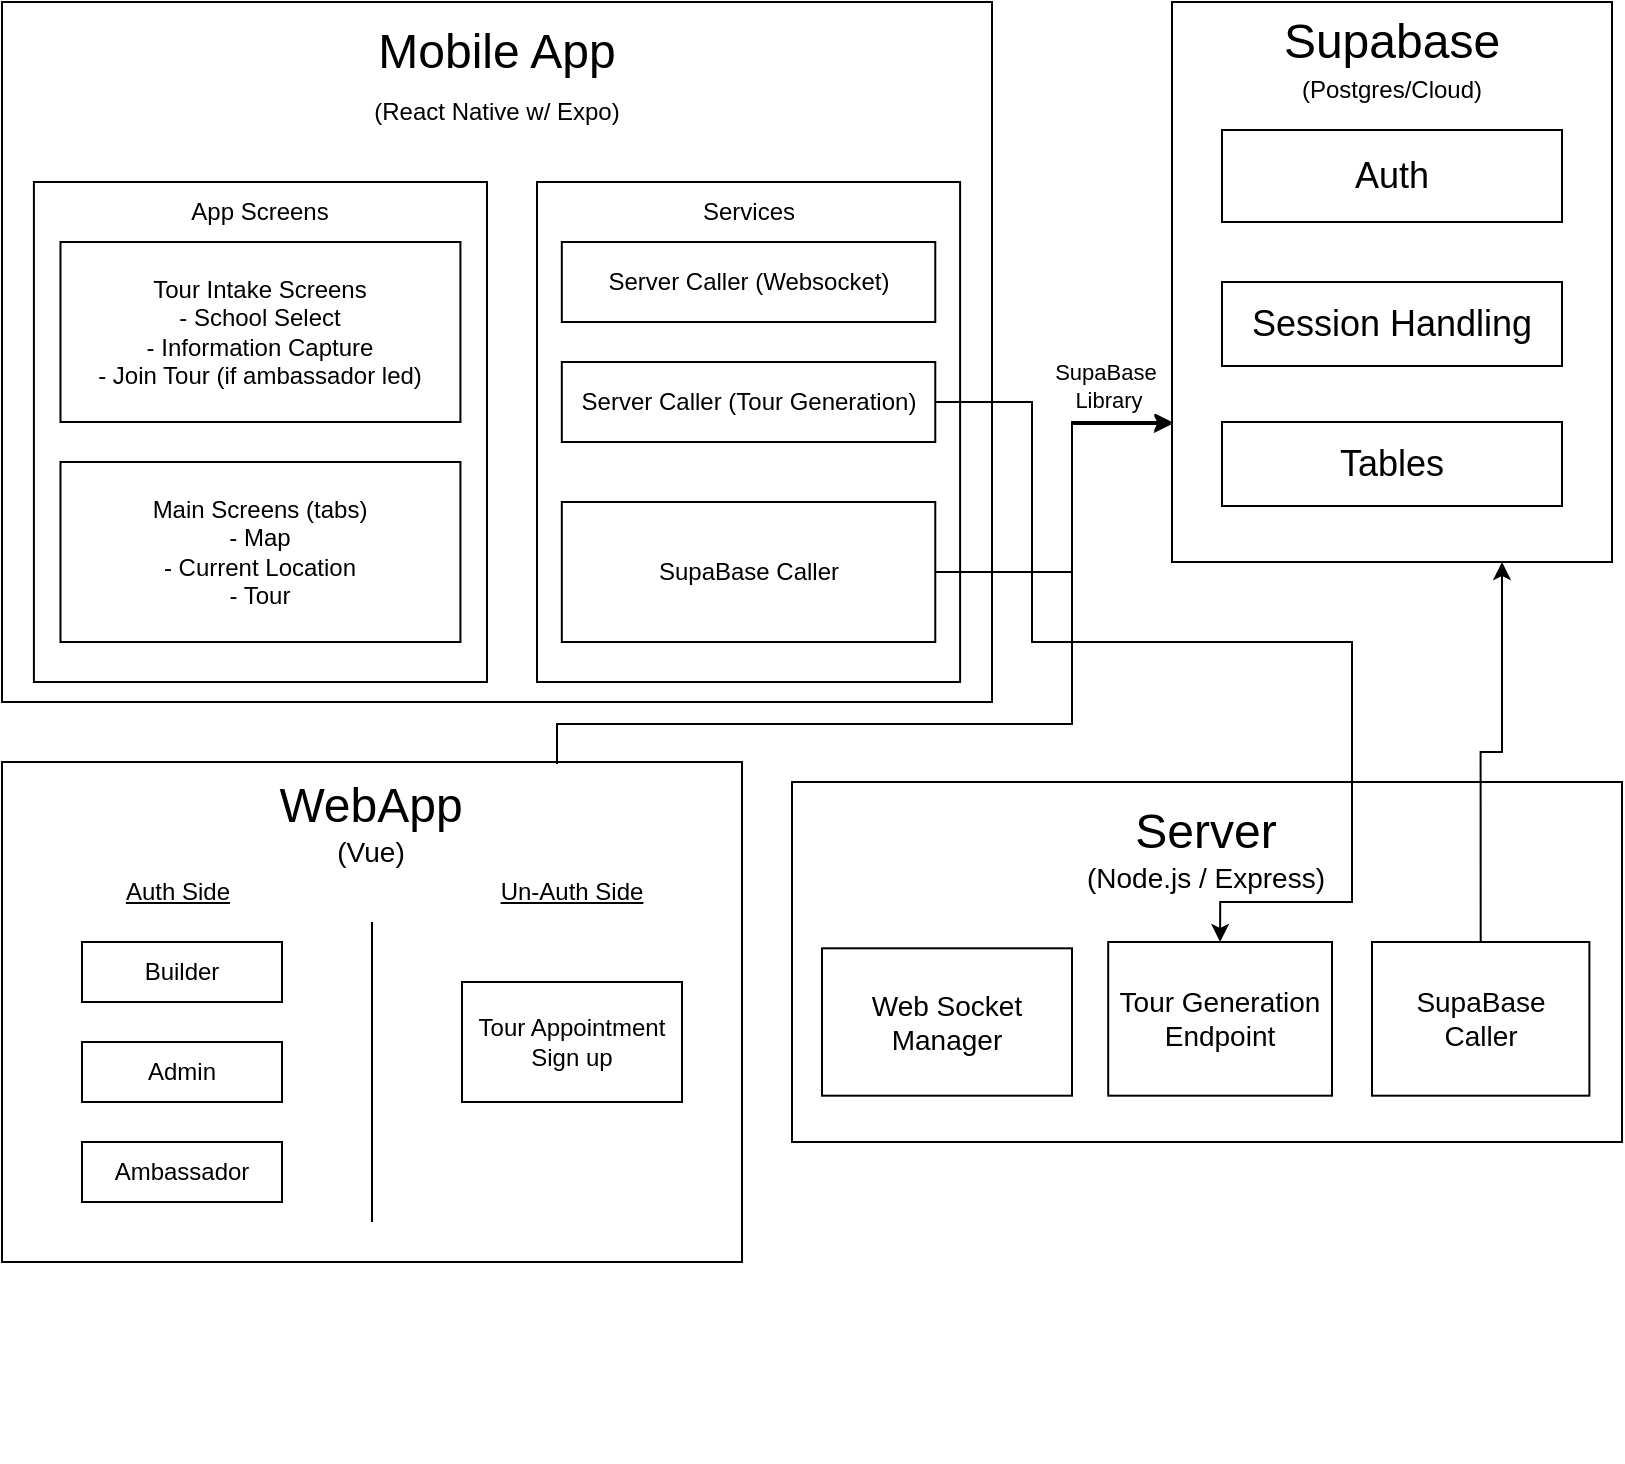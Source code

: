 <mxfile version="28.2.0">
  <diagram name="Page-1" id="MAV6HC6_jgMQOxzPLh2g">
    <mxGraphModel dx="1830" dy="869" grid="1" gridSize="10" guides="1" tooltips="1" connect="1" arrows="1" fold="1" page="1" pageScale="1" pageWidth="850" pageHeight="1100" math="0" shadow="0">
      <root>
        <mxCell id="0" />
        <mxCell id="1" parent="0" />
        <mxCell id="wD_a_n_78P6fpO60LEGA-5" value="" style="group" parent="1" vertex="1" connectable="0">
          <mxGeometry x="15" y="390" width="370" height="350" as="geometry" />
        </mxCell>
        <mxCell id="wD_a_n_78P6fpO60LEGA-6" value="" style="rounded=0;whiteSpace=wrap;html=1;" parent="wD_a_n_78P6fpO60LEGA-5" vertex="1">
          <mxGeometry width="370" height="250" as="geometry" />
        </mxCell>
        <mxCell id="wD_a_n_78P6fpO60LEGA-7" value="&lt;font style=&quot;font-size: 24px;&quot;&gt;WebApp&lt;/font&gt;&lt;div&gt;&lt;font style=&quot;font-size: 14px;&quot;&gt;(Vue)&lt;/font&gt;&lt;/div&gt;" style="text;html=1;align=center;verticalAlign=middle;whiteSpace=wrap;rounded=0;" parent="wD_a_n_78P6fpO60LEGA-5" vertex="1">
          <mxGeometry x="108.36" width="153.29" height="60" as="geometry" />
        </mxCell>
        <mxCell id="wD_a_n_78P6fpO60LEGA-14" value="" style="endArrow=none;html=1;rounded=0;" parent="wD_a_n_78P6fpO60LEGA-5" edge="1">
          <mxGeometry width="50" height="50" relative="1" as="geometry">
            <mxPoint x="185" y="80" as="sourcePoint" />
            <mxPoint x="185" y="230" as="targetPoint" />
          </mxGeometry>
        </mxCell>
        <mxCell id="wD_a_n_78P6fpO60LEGA-15" value="&lt;u&gt;Auth Side&lt;/u&gt;" style="text;html=1;align=center;verticalAlign=middle;whiteSpace=wrap;rounded=0;" parent="wD_a_n_78P6fpO60LEGA-5" vertex="1">
          <mxGeometry x="58" y="50" width="60" height="30" as="geometry" />
        </mxCell>
        <mxCell id="wD_a_n_78P6fpO60LEGA-16" value="&lt;u&gt;Un-Auth Side&lt;/u&gt;" style="text;html=1;align=center;verticalAlign=middle;whiteSpace=wrap;rounded=0;" parent="wD_a_n_78P6fpO60LEGA-5" vertex="1">
          <mxGeometry x="240" y="50" width="90" height="30" as="geometry" />
        </mxCell>
        <mxCell id="wD_a_n_78P6fpO60LEGA-17" value="Builder" style="rounded=0;whiteSpace=wrap;html=1;" parent="wD_a_n_78P6fpO60LEGA-5" vertex="1">
          <mxGeometry x="40" y="90" width="100" height="30" as="geometry" />
        </mxCell>
        <mxCell id="wD_a_n_78P6fpO60LEGA-26" value="Admin" style="rounded=0;whiteSpace=wrap;html=1;" parent="wD_a_n_78P6fpO60LEGA-5" vertex="1">
          <mxGeometry x="40" y="140" width="100" height="30" as="geometry" />
        </mxCell>
        <mxCell id="wD_a_n_78P6fpO60LEGA-27" value="Ambassador" style="rounded=0;whiteSpace=wrap;html=1;" parent="wD_a_n_78P6fpO60LEGA-5" vertex="1">
          <mxGeometry x="40" y="190" width="100" height="30" as="geometry" />
        </mxCell>
        <mxCell id="wD_a_n_78P6fpO60LEGA-29" value="Tour Appointment Sign up" style="rounded=0;whiteSpace=wrap;html=1;" parent="wD_a_n_78P6fpO60LEGA-5" vertex="1">
          <mxGeometry x="230" y="110" width="110" height="60" as="geometry" />
        </mxCell>
        <mxCell id="wD_a_n_78P6fpO60LEGA-8" value="" style="group" parent="1" vertex="1" connectable="0">
          <mxGeometry x="600" y="10" width="220" height="280" as="geometry" />
        </mxCell>
        <mxCell id="wD_a_n_78P6fpO60LEGA-9" value="" style="rounded=0;whiteSpace=wrap;html=1;" parent="wD_a_n_78P6fpO60LEGA-8" vertex="1">
          <mxGeometry width="220" height="280" as="geometry" />
        </mxCell>
        <mxCell id="wD_a_n_78P6fpO60LEGA-10" value="&lt;span style=&quot;font-size: 24px;&quot;&gt;Supabase&lt;/span&gt;" style="text;html=1;align=center;verticalAlign=middle;whiteSpace=wrap;rounded=0;" parent="wD_a_n_78P6fpO60LEGA-8" vertex="1">
          <mxGeometry x="73.083" y="8" width="73.843" height="24.0" as="geometry" />
        </mxCell>
        <mxCell id="wD_a_n_78P6fpO60LEGA-48" value="(Postgres/Cloud)" style="text;html=1;align=center;verticalAlign=middle;whiteSpace=wrap;rounded=0;" parent="wD_a_n_78P6fpO60LEGA-8" vertex="1">
          <mxGeometry x="43.164" y="32" width="133.681" height="24.0" as="geometry" />
        </mxCell>
        <mxCell id="_fRwfhZrQ427-Lm1Yu9u-14" value="&lt;font style=&quot;font-size: 18px;&quot;&gt;Auth&lt;/font&gt;" style="rounded=0;whiteSpace=wrap;html=1;" vertex="1" parent="wD_a_n_78P6fpO60LEGA-8">
          <mxGeometry x="25" y="64" width="170" height="46" as="geometry" />
        </mxCell>
        <mxCell id="_fRwfhZrQ427-Lm1Yu9u-15" value="&lt;font style=&quot;font-size: 18px;&quot;&gt;Tables&lt;/font&gt;" style="rounded=0;whiteSpace=wrap;html=1;" vertex="1" parent="wD_a_n_78P6fpO60LEGA-8">
          <mxGeometry x="25" y="210" width="170" height="42" as="geometry" />
        </mxCell>
        <mxCell id="_fRwfhZrQ427-Lm1Yu9u-16" value="&lt;font style=&quot;font-size: 18px;&quot;&gt;Session Handling&lt;/font&gt;" style="rounded=0;whiteSpace=wrap;html=1;" vertex="1" parent="wD_a_n_78P6fpO60LEGA-8">
          <mxGeometry x="25" y="140" width="170" height="42" as="geometry" />
        </mxCell>
        <mxCell id="wD_a_n_78P6fpO60LEGA-11" value="" style="group" parent="1" vertex="1" connectable="0">
          <mxGeometry x="410" y="400" width="415" height="180" as="geometry" />
        </mxCell>
        <mxCell id="wD_a_n_78P6fpO60LEGA-12" value="" style="rounded=0;whiteSpace=wrap;html=1;" parent="wD_a_n_78P6fpO60LEGA-11" vertex="1">
          <mxGeometry width="415" height="180" as="geometry" />
        </mxCell>
        <mxCell id="wD_a_n_78P6fpO60LEGA-13" value="&lt;font style=&quot;font-size: 24px;&quot;&gt;Server&lt;/font&gt;&lt;div&gt;&lt;font style=&quot;font-size: 14px;&quot;&gt;(Node.js / Express)&lt;/font&gt;&lt;/div&gt;" style="text;html=1;align=center;verticalAlign=middle;whiteSpace=wrap;rounded=0;" parent="wD_a_n_78P6fpO60LEGA-11" vertex="1">
          <mxGeometry x="90.411" y="13.002" width="234.179" height="39.947" as="geometry" />
        </mxCell>
        <mxCell id="_fRwfhZrQ427-Lm1Yu9u-2" value="&lt;font style=&quot;font-size: 14px;&quot;&gt;Web Socket Manager&lt;/font&gt;" style="rounded=0;whiteSpace=wrap;html=1;" vertex="1" parent="wD_a_n_78P6fpO60LEGA-11">
          <mxGeometry x="15" y="83.16" width="125" height="73.68" as="geometry" />
        </mxCell>
        <mxCell id="_fRwfhZrQ427-Lm1Yu9u-29" value="&lt;font style=&quot;font-size: 14px;&quot;&gt;Tour Generation&lt;/font&gt;&lt;div&gt;&lt;font style=&quot;font-size: 14px;&quot;&gt;Endpoint&lt;/font&gt;&lt;/div&gt;" style="rounded=0;whiteSpace=wrap;html=1;" vertex="1" parent="wD_a_n_78P6fpO60LEGA-11">
          <mxGeometry x="158.1" y="80" width="111.9" height="76.84" as="geometry" />
        </mxCell>
        <mxCell id="_fRwfhZrQ427-Lm1Yu9u-31" value="&lt;span style=&quot;font-size: 14px;&quot;&gt;SupaBase&lt;/span&gt;&lt;div&gt;&lt;span style=&quot;font-size: 14px;&quot;&gt;Caller&lt;/span&gt;&lt;/div&gt;" style="rounded=0;whiteSpace=wrap;html=1;" vertex="1" parent="wD_a_n_78P6fpO60LEGA-11">
          <mxGeometry x="290" y="80" width="108.69" height="76.84" as="geometry" />
        </mxCell>
        <mxCell id="wD_a_n_78P6fpO60LEGA-3" value="" style="group" parent="1" vertex="1" connectable="0">
          <mxGeometry x="15" y="10" width="495" height="350" as="geometry" />
        </mxCell>
        <mxCell id="wD_a_n_78P6fpO60LEGA-1" value="" style="rounded=0;whiteSpace=wrap;html=1;movable=0;resizable=0;rotatable=0;deletable=0;editable=0;locked=1;connectable=0;" parent="wD_a_n_78P6fpO60LEGA-3" vertex="1">
          <mxGeometry width="495" height="350" as="geometry" />
        </mxCell>
        <mxCell id="wD_a_n_78P6fpO60LEGA-2" value="&lt;font style=&quot;font-size: 24px;&quot;&gt;Mobile App&lt;/font&gt;" style="text;html=1;align=center;verticalAlign=middle;whiteSpace=wrap;rounded=0;" parent="wD_a_n_78P6fpO60LEGA-3" vertex="1">
          <mxGeometry x="144.964" y="10" width="205.071" height="30" as="geometry" />
        </mxCell>
        <mxCell id="wD_a_n_78P6fpO60LEGA-34" value="" style="group" parent="wD_a_n_78P6fpO60LEGA-3" vertex="1" connectable="0">
          <mxGeometry x="15.95" y="90" width="226.55" height="250" as="geometry" />
        </mxCell>
        <mxCell id="wD_a_n_78P6fpO60LEGA-39" value="" style="group" parent="wD_a_n_78P6fpO60LEGA-34" vertex="1" connectable="0">
          <mxGeometry width="226.55" height="250" as="geometry" />
        </mxCell>
        <mxCell id="wD_a_n_78P6fpO60LEGA-32" value="" style="rounded=0;whiteSpace=wrap;html=1;fillColor=light-dark(#FFFFFF,#1D1D1D);" parent="wD_a_n_78P6fpO60LEGA-39" vertex="1">
          <mxGeometry width="226.55" height="250" as="geometry" />
        </mxCell>
        <mxCell id="wD_a_n_78P6fpO60LEGA-33" value="App Screens" style="text;html=1;align=center;verticalAlign=middle;whiteSpace=wrap;rounded=0;" parent="wD_a_n_78P6fpO60LEGA-39" vertex="1">
          <mxGeometry x="73.186" width="80.177" height="30" as="geometry" />
        </mxCell>
        <mxCell id="wD_a_n_78P6fpO60LEGA-35" value="Tour Intake Screens&lt;div&gt;- School Select&lt;/div&gt;&lt;div&gt;- Information Capture&lt;/div&gt;&lt;div&gt;- Join Tour (if ambassador led)&lt;/div&gt;" style="rounded=0;whiteSpace=wrap;html=1;" parent="wD_a_n_78P6fpO60LEGA-39" vertex="1">
          <mxGeometry x="13.29" y="30" width="199.97" height="90" as="geometry" />
        </mxCell>
        <mxCell id="wD_a_n_78P6fpO60LEGA-38" value="Main Screens (tabs)&lt;div&gt;- Map&lt;/div&gt;&lt;div&gt;- Current Location&lt;/div&gt;&lt;div&gt;- Tour&lt;/div&gt;" style="rounded=0;whiteSpace=wrap;html=1;" parent="wD_a_n_78P6fpO60LEGA-39" vertex="1">
          <mxGeometry x="13.29" y="140" width="199.97" height="90" as="geometry" />
        </mxCell>
        <mxCell id="wD_a_n_78P6fpO60LEGA-40" value="" style="group" parent="wD_a_n_78P6fpO60LEGA-3" vertex="1" connectable="0">
          <mxGeometry x="267.5" y="90" width="211.55" height="250" as="geometry" />
        </mxCell>
        <mxCell id="wD_a_n_78P6fpO60LEGA-41" value="" style="group" parent="wD_a_n_78P6fpO60LEGA-40" vertex="1" connectable="0">
          <mxGeometry width="211.55" height="250" as="geometry" />
        </mxCell>
        <mxCell id="wD_a_n_78P6fpO60LEGA-42" value="" style="rounded=0;whiteSpace=wrap;html=1;fillColor=light-dark(#FFFFFF,#1D1D1D);" parent="wD_a_n_78P6fpO60LEGA-41" vertex="1">
          <mxGeometry width="211.55" height="250" as="geometry" />
        </mxCell>
        <mxCell id="wD_a_n_78P6fpO60LEGA-43" value="Services" style="text;html=1;align=center;verticalAlign=middle;whiteSpace=wrap;rounded=0;" parent="wD_a_n_78P6fpO60LEGA-41" vertex="1">
          <mxGeometry x="68.34" width="74.868" height="30" as="geometry" />
        </mxCell>
        <mxCell id="wD_a_n_78P6fpO60LEGA-44" value="Server Caller (Websocket)" style="rounded=0;whiteSpace=wrap;html=1;" parent="wD_a_n_78P6fpO60LEGA-41" vertex="1">
          <mxGeometry x="12.41" y="30" width="186.73" height="40" as="geometry" />
        </mxCell>
        <mxCell id="wD_a_n_78P6fpO60LEGA-45" value="SupaBase Caller" style="rounded=0;whiteSpace=wrap;html=1;" parent="wD_a_n_78P6fpO60LEGA-41" vertex="1">
          <mxGeometry x="12.41" y="160" width="186.73" height="70" as="geometry" />
        </mxCell>
        <mxCell id="wD_a_n_78P6fpO60LEGA-46" value="Server Caller (Tour Generation)" style="rounded=0;whiteSpace=wrap;html=1;" parent="wD_a_n_78P6fpO60LEGA-41" vertex="1">
          <mxGeometry x="12.41" y="90" width="186.73" height="40" as="geometry" />
        </mxCell>
        <mxCell id="wD_a_n_78P6fpO60LEGA-47" value="(React Native w/ Expo)" style="text;html=1;align=center;verticalAlign=middle;whiteSpace=wrap;rounded=0;" parent="wD_a_n_78P6fpO60LEGA-3" vertex="1">
          <mxGeometry x="171" y="40" width="153" height="30" as="geometry" />
        </mxCell>
        <mxCell id="_fRwfhZrQ427-Lm1Yu9u-10" style="edgeStyle=orthogonalEdgeStyle;rounded=0;orthogonalLoop=1;jettySize=auto;html=1;exitX=1;exitY=0.5;exitDx=0;exitDy=0;entryX=0;entryY=0.75;entryDx=0;entryDy=0;" edge="1" parent="1" source="wD_a_n_78P6fpO60LEGA-45" target="wD_a_n_78P6fpO60LEGA-9">
          <mxGeometry relative="1" as="geometry">
            <Array as="points">
              <mxPoint x="550" y="295" />
              <mxPoint x="550" y="220" />
            </Array>
          </mxGeometry>
        </mxCell>
        <mxCell id="_fRwfhZrQ427-Lm1Yu9u-11" value="SupaBase&amp;nbsp;&lt;div&gt;Library&lt;/div&gt;" style="edgeLabel;html=1;align=center;verticalAlign=middle;resizable=0;points=[];" vertex="1" connectable="0" parent="_fRwfhZrQ427-Lm1Yu9u-10">
          <mxGeometry x="-0.336" relative="1" as="geometry">
            <mxPoint x="22" y="-93" as="offset" />
          </mxGeometry>
        </mxCell>
        <mxCell id="_fRwfhZrQ427-Lm1Yu9u-13" style="edgeStyle=orthogonalEdgeStyle;rounded=0;orthogonalLoop=1;jettySize=auto;html=1;exitX=0.75;exitY=0;exitDx=0;exitDy=0;entryX=0;entryY=0.75;entryDx=0;entryDy=0;" edge="1" parent="1">
          <mxGeometry relative="1" as="geometry">
            <mxPoint x="292.5" y="391" as="sourcePoint" />
            <mxPoint x="600" y="221" as="targetPoint" />
            <Array as="points">
              <mxPoint x="293" y="371" />
              <mxPoint x="550" y="371" />
              <mxPoint x="550" y="221" />
            </Array>
          </mxGeometry>
        </mxCell>
        <mxCell id="_fRwfhZrQ427-Lm1Yu9u-32" style="edgeStyle=orthogonalEdgeStyle;rounded=0;orthogonalLoop=1;jettySize=auto;html=1;exitX=0.5;exitY=0;exitDx=0;exitDy=0;entryX=0.75;entryY=1;entryDx=0;entryDy=0;" edge="1" parent="1" source="_fRwfhZrQ427-Lm1Yu9u-31" target="wD_a_n_78P6fpO60LEGA-9">
          <mxGeometry relative="1" as="geometry" />
        </mxCell>
        <mxCell id="_fRwfhZrQ427-Lm1Yu9u-33" style="edgeStyle=orthogonalEdgeStyle;rounded=0;orthogonalLoop=1;jettySize=auto;html=1;exitX=1;exitY=0.5;exitDx=0;exitDy=0;entryX=0.5;entryY=0;entryDx=0;entryDy=0;" edge="1" parent="1" source="wD_a_n_78P6fpO60LEGA-46" target="_fRwfhZrQ427-Lm1Yu9u-29">
          <mxGeometry relative="1" as="geometry">
            <Array as="points">
              <mxPoint x="530" y="210" />
              <mxPoint x="530" y="330" />
              <mxPoint x="690" y="330" />
              <mxPoint x="690" y="460" />
              <mxPoint x="624" y="460" />
            </Array>
          </mxGeometry>
        </mxCell>
      </root>
    </mxGraphModel>
  </diagram>
</mxfile>
